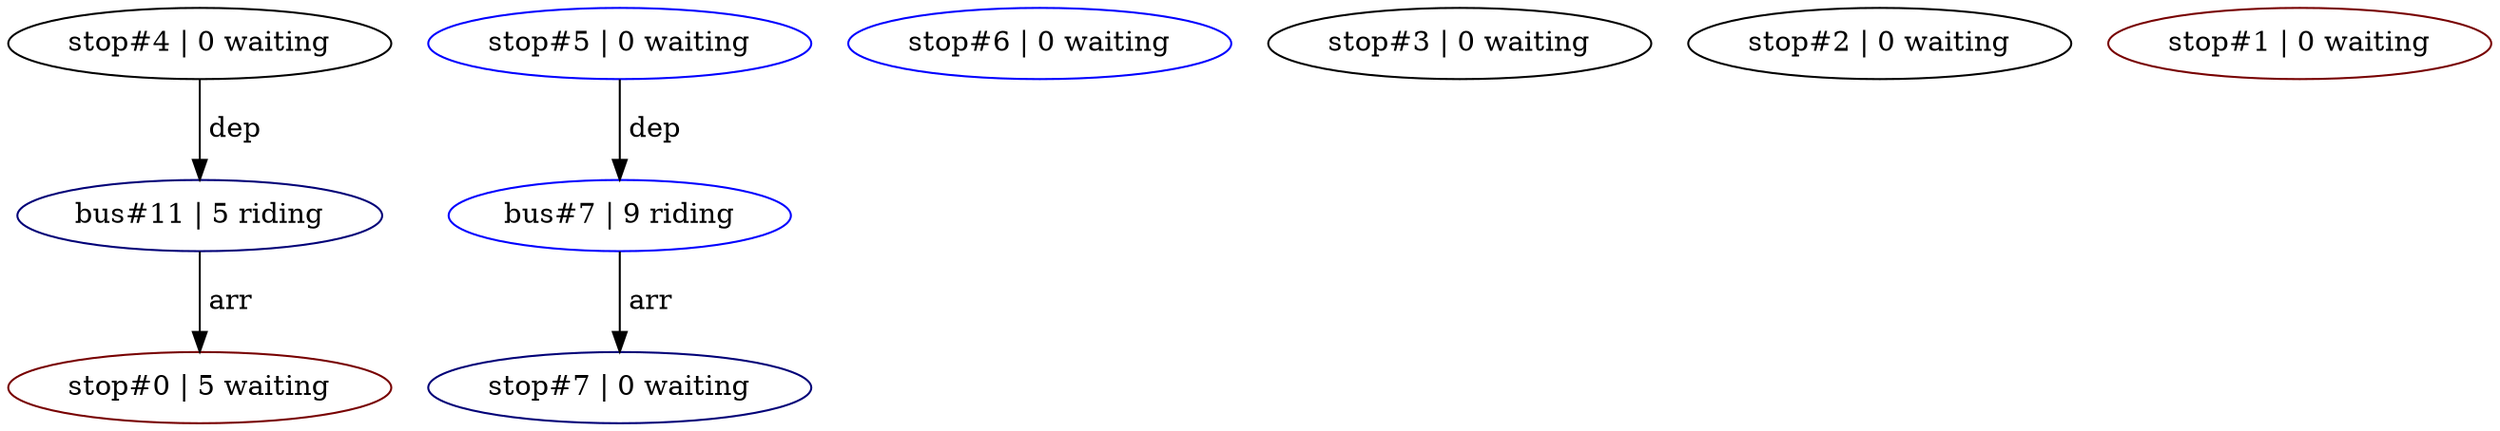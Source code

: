 digraph G
{
  bus11 [ label="bus#11 | 5 riding", color="#000077"];
  bus7 [ label="bus#7 | 9 riding", color="#0000FF"];

  stop7 [ label="stop#7 | 0 waiting", color="#000077"];
  stop6 [ label="stop#6 | 0 waiting", color="#0000FF"];
  stop5 [ label="stop#5 | 0 waiting", color="#0000FF"];
  stop4 [ label="stop#4 | 0 waiting", color="#000000"];
  stop3 [ label="stop#3 | 0 waiting", color="#000000"];
  stop2 [ label="stop#2 | 0 waiting", color="#000000"];
  stop1 [ label="stop#1 | 0 waiting", color="#770000"];
  stop0 [ label="stop#0 | 5 waiting", color="#770000"];

  stop5 -> bus7 [ label=" dep" ];
  bus7 -> stop7 [ label=" arr" ];
  stop4 -> bus11 [ label=" dep" ];
  bus11 -> stop0 [ label=" arr" ];
}
